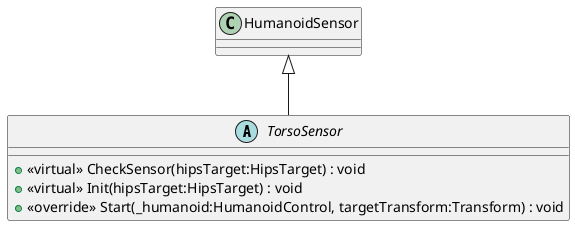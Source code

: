 @startuml
abstract class TorsoSensor {
    + <<virtual>> CheckSensor(hipsTarget:HipsTarget) : void
    + <<virtual>> Init(hipsTarget:HipsTarget) : void
    + <<override>> Start(_humanoid:HumanoidControl, targetTransform:Transform) : void
}
HumanoidSensor <|-- TorsoSensor
@enduml
